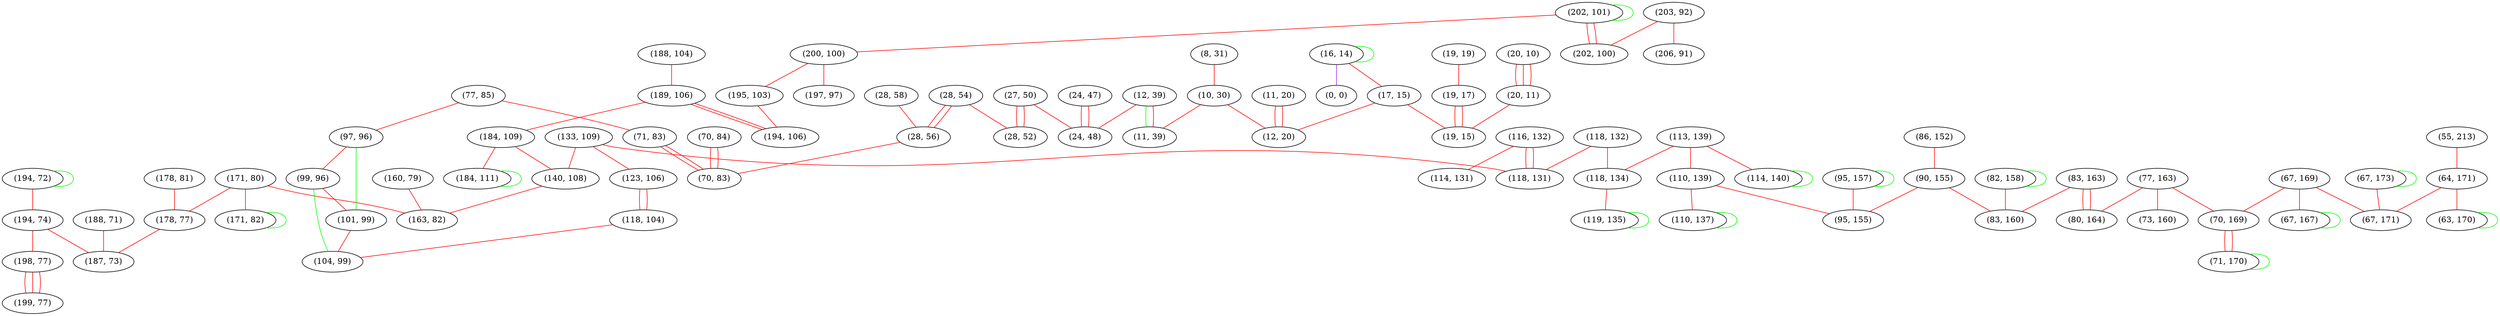 graph "" {
"(202, 101)";
"(95, 157)";
"(19, 19)";
"(77, 163)";
"(194, 72)";
"(188, 104)";
"(116, 132)";
"(200, 100)";
"(133, 109)";
"(118, 132)";
"(27, 50)";
"(171, 80)";
"(12, 39)";
"(189, 106)";
"(8, 31)";
"(70, 84)";
"(67, 169)";
"(28, 58)";
"(86, 152)";
"(113, 139)";
"(203, 92)";
"(55, 213)";
"(184, 109)";
"(83, 163)";
"(77, 85)";
"(10, 30)";
"(178, 81)";
"(206, 91)";
"(188, 71)";
"(110, 139)";
"(114, 131)";
"(19, 17)";
"(70, 169)";
"(194, 74)";
"(20, 10)";
"(64, 171)";
"(71, 170)";
"(114, 140)";
"(67, 173)";
"(28, 54)";
"(123, 106)";
"(11, 20)";
"(118, 104)";
"(118, 134)";
"(195, 103)";
"(119, 135)";
"(11, 39)";
"(160, 79)";
"(16, 14)";
"(97, 96)";
"(17, 15)";
"(118, 131)";
"(178, 77)";
"(12, 20)";
"(24, 47)";
"(194, 106)";
"(71, 83)";
"(67, 167)";
"(187, 73)";
"(28, 56)";
"(99, 96)";
"(70, 83)";
"(202, 100)";
"(20, 11)";
"(198, 77)";
"(197, 97)";
"(73, 160)";
"(140, 108)";
"(19, 15)";
"(171, 82)";
"(63, 170)";
"(101, 99)";
"(90, 155)";
"(67, 171)";
"(95, 155)";
"(28, 52)";
"(0, 0)";
"(24, 48)";
"(184, 111)";
"(163, 82)";
"(82, 158)";
"(104, 99)";
"(80, 164)";
"(199, 77)";
"(83, 160)";
"(110, 137)";
"(202, 101)" -- "(202, 101)"  [color=green, key=0, weight=2];
"(202, 101)" -- "(202, 100)"  [color=red, key=0, weight=1];
"(202, 101)" -- "(202, 100)"  [color=red, key=1, weight=1];
"(202, 101)" -- "(200, 100)"  [color=red, key=0, weight=1];
"(95, 157)" -- "(95, 155)"  [color=red, key=0, weight=1];
"(95, 157)" -- "(95, 157)"  [color=green, key=0, weight=2];
"(19, 19)" -- "(19, 17)"  [color=red, key=0, weight=1];
"(77, 163)" -- "(70, 169)"  [color=red, key=0, weight=1];
"(77, 163)" -- "(73, 160)"  [color=red, key=0, weight=1];
"(77, 163)" -- "(80, 164)"  [color=red, key=0, weight=1];
"(194, 72)" -- "(194, 72)"  [color=green, key=0, weight=2];
"(194, 72)" -- "(194, 74)"  [color=red, key=0, weight=1];
"(188, 104)" -- "(189, 106)"  [color=red, key=0, weight=1];
"(116, 132)" -- "(118, 131)"  [color=red, key=0, weight=1];
"(116, 132)" -- "(118, 131)"  [color=red, key=1, weight=1];
"(116, 132)" -- "(114, 131)"  [color=red, key=0, weight=1];
"(200, 100)" -- "(195, 103)"  [color=red, key=0, weight=1];
"(200, 100)" -- "(197, 97)"  [color=red, key=0, weight=1];
"(133, 109)" -- "(118, 131)"  [color=red, key=0, weight=1];
"(133, 109)" -- "(123, 106)"  [color=red, key=0, weight=1];
"(133, 109)" -- "(140, 108)"  [color=red, key=0, weight=1];
"(118, 132)" -- "(118, 131)"  [color=red, key=0, weight=1];
"(118, 132)" -- "(118, 134)"  [color=red, key=0, weight=1];
"(27, 50)" -- "(24, 48)"  [color=red, key=0, weight=1];
"(27, 50)" -- "(28, 52)"  [color=red, key=0, weight=1];
"(27, 50)" -- "(28, 52)"  [color=red, key=1, weight=1];
"(171, 80)" -- "(163, 82)"  [color=red, key=0, weight=1];
"(171, 80)" -- "(178, 77)"  [color=red, key=0, weight=1];
"(171, 80)" -- "(171, 82)"  [color=red, key=0, weight=1];
"(12, 39)" -- "(11, 39)"  [color=green, key=0, weight=2];
"(12, 39)" -- "(11, 39)"  [color=red, key=1, weight=1];
"(12, 39)" -- "(24, 48)"  [color=red, key=0, weight=1];
"(189, 106)" -- "(184, 109)"  [color=red, key=0, weight=1];
"(189, 106)" -- "(194, 106)"  [color=red, key=0, weight=1];
"(189, 106)" -- "(194, 106)"  [color=red, key=1, weight=1];
"(8, 31)" -- "(10, 30)"  [color=red, key=0, weight=1];
"(70, 84)" -- "(70, 83)"  [color=red, key=0, weight=1];
"(70, 84)" -- "(70, 83)"  [color=red, key=1, weight=1];
"(67, 169)" -- "(67, 167)"  [color=red, key=0, weight=1];
"(67, 169)" -- "(70, 169)"  [color=red, key=0, weight=1];
"(67, 169)" -- "(67, 171)"  [color=red, key=0, weight=1];
"(28, 58)" -- "(28, 56)"  [color=red, key=0, weight=1];
"(86, 152)" -- "(90, 155)"  [color=red, key=0, weight=1];
"(113, 139)" -- "(110, 139)"  [color=red, key=0, weight=1];
"(113, 139)" -- "(114, 140)"  [color=red, key=0, weight=1];
"(113, 139)" -- "(118, 134)"  [color=red, key=0, weight=1];
"(203, 92)" -- "(206, 91)"  [color=red, key=0, weight=1];
"(203, 92)" -- "(202, 100)"  [color=red, key=0, weight=1];
"(55, 213)" -- "(64, 171)"  [color=red, key=0, weight=1];
"(184, 109)" -- "(140, 108)"  [color=red, key=0, weight=1];
"(184, 109)" -- "(184, 111)"  [color=red, key=0, weight=1];
"(83, 163)" -- "(83, 160)"  [color=red, key=0, weight=1];
"(83, 163)" -- "(80, 164)"  [color=red, key=0, weight=1];
"(83, 163)" -- "(80, 164)"  [color=red, key=1, weight=1];
"(77, 85)" -- "(71, 83)"  [color=red, key=0, weight=1];
"(77, 85)" -- "(97, 96)"  [color=red, key=0, weight=1];
"(10, 30)" -- "(11, 39)"  [color=red, key=0, weight=1];
"(10, 30)" -- "(12, 20)"  [color=red, key=0, weight=1];
"(178, 81)" -- "(178, 77)"  [color=red, key=0, weight=1];
"(188, 71)" -- "(187, 73)"  [color=red, key=0, weight=1];
"(110, 139)" -- "(95, 155)"  [color=red, key=0, weight=1];
"(110, 139)" -- "(110, 137)"  [color=red, key=0, weight=1];
"(19, 17)" -- "(19, 15)"  [color=red, key=0, weight=1];
"(19, 17)" -- "(19, 15)"  [color=red, key=1, weight=1];
"(70, 169)" -- "(71, 170)"  [color=red, key=0, weight=1];
"(70, 169)" -- "(71, 170)"  [color=red, key=1, weight=1];
"(194, 74)" -- "(187, 73)"  [color=red, key=0, weight=1];
"(194, 74)" -- "(198, 77)"  [color=red, key=0, weight=1];
"(20, 10)" -- "(20, 11)"  [color=red, key=0, weight=1];
"(20, 10)" -- "(20, 11)"  [color=red, key=1, weight=1];
"(20, 10)" -- "(20, 11)"  [color=red, key=2, weight=1];
"(64, 171)" -- "(67, 171)"  [color=red, key=0, weight=1];
"(64, 171)" -- "(63, 170)"  [color=red, key=0, weight=1];
"(71, 170)" -- "(71, 170)"  [color=green, key=0, weight=2];
"(114, 140)" -- "(114, 140)"  [color=green, key=0, weight=2];
"(67, 173)" -- "(67, 171)"  [color=red, key=0, weight=1];
"(67, 173)" -- "(67, 173)"  [color=green, key=0, weight=2];
"(28, 54)" -- "(28, 52)"  [color=red, key=0, weight=1];
"(28, 54)" -- "(28, 56)"  [color=red, key=0, weight=1];
"(28, 54)" -- "(28, 56)"  [color=red, key=1, weight=1];
"(123, 106)" -- "(118, 104)"  [color=red, key=0, weight=1];
"(123, 106)" -- "(118, 104)"  [color=red, key=1, weight=1];
"(11, 20)" -- "(12, 20)"  [color=red, key=0, weight=1];
"(11, 20)" -- "(12, 20)"  [color=red, key=1, weight=1];
"(118, 104)" -- "(104, 99)"  [color=red, key=0, weight=1];
"(118, 134)" -- "(119, 135)"  [color=red, key=0, weight=1];
"(195, 103)" -- "(194, 106)"  [color=red, key=0, weight=1];
"(119, 135)" -- "(119, 135)"  [color=green, key=0, weight=2];
"(160, 79)" -- "(163, 82)"  [color=red, key=0, weight=1];
"(16, 14)" -- "(16, 14)"  [color=green, key=0, weight=2];
"(16, 14)" -- "(0, 0)"  [color=purple, key=0, weight=4];
"(16, 14)" -- "(17, 15)"  [color=red, key=0, weight=1];
"(97, 96)" -- "(99, 96)"  [color=red, key=0, weight=1];
"(97, 96)" -- "(101, 99)"  [color=green, key=0, weight=2];
"(17, 15)" -- "(19, 15)"  [color=red, key=0, weight=1];
"(17, 15)" -- "(12, 20)"  [color=red, key=0, weight=1];
"(178, 77)" -- "(187, 73)"  [color=red, key=0, weight=1];
"(24, 47)" -- "(24, 48)"  [color=red, key=0, weight=1];
"(24, 47)" -- "(24, 48)"  [color=red, key=1, weight=1];
"(71, 83)" -- "(70, 83)"  [color=red, key=0, weight=1];
"(71, 83)" -- "(70, 83)"  [color=red, key=1, weight=1];
"(67, 167)" -- "(67, 167)"  [color=green, key=0, weight=2];
"(28, 56)" -- "(70, 83)"  [color=red, key=0, weight=1];
"(99, 96)" -- "(104, 99)"  [color=green, key=0, weight=2];
"(99, 96)" -- "(101, 99)"  [color=red, key=0, weight=1];
"(20, 11)" -- "(19, 15)"  [color=red, key=0, weight=1];
"(198, 77)" -- "(199, 77)"  [color=red, key=0, weight=1];
"(198, 77)" -- "(199, 77)"  [color=red, key=1, weight=1];
"(198, 77)" -- "(199, 77)"  [color=red, key=2, weight=1];
"(140, 108)" -- "(163, 82)"  [color=red, key=0, weight=1];
"(171, 82)" -- "(171, 82)"  [color=green, key=0, weight=2];
"(63, 170)" -- "(63, 170)"  [color=green, key=0, weight=2];
"(101, 99)" -- "(104, 99)"  [color=red, key=0, weight=1];
"(90, 155)" -- "(83, 160)"  [color=red, key=0, weight=1];
"(90, 155)" -- "(95, 155)"  [color=red, key=0, weight=1];
"(184, 111)" -- "(184, 111)"  [color=green, key=0, weight=2];
"(82, 158)" -- "(83, 160)"  [color=red, key=0, weight=1];
"(82, 158)" -- "(82, 158)"  [color=green, key=0, weight=2];
"(110, 137)" -- "(110, 137)"  [color=green, key=0, weight=2];
}
